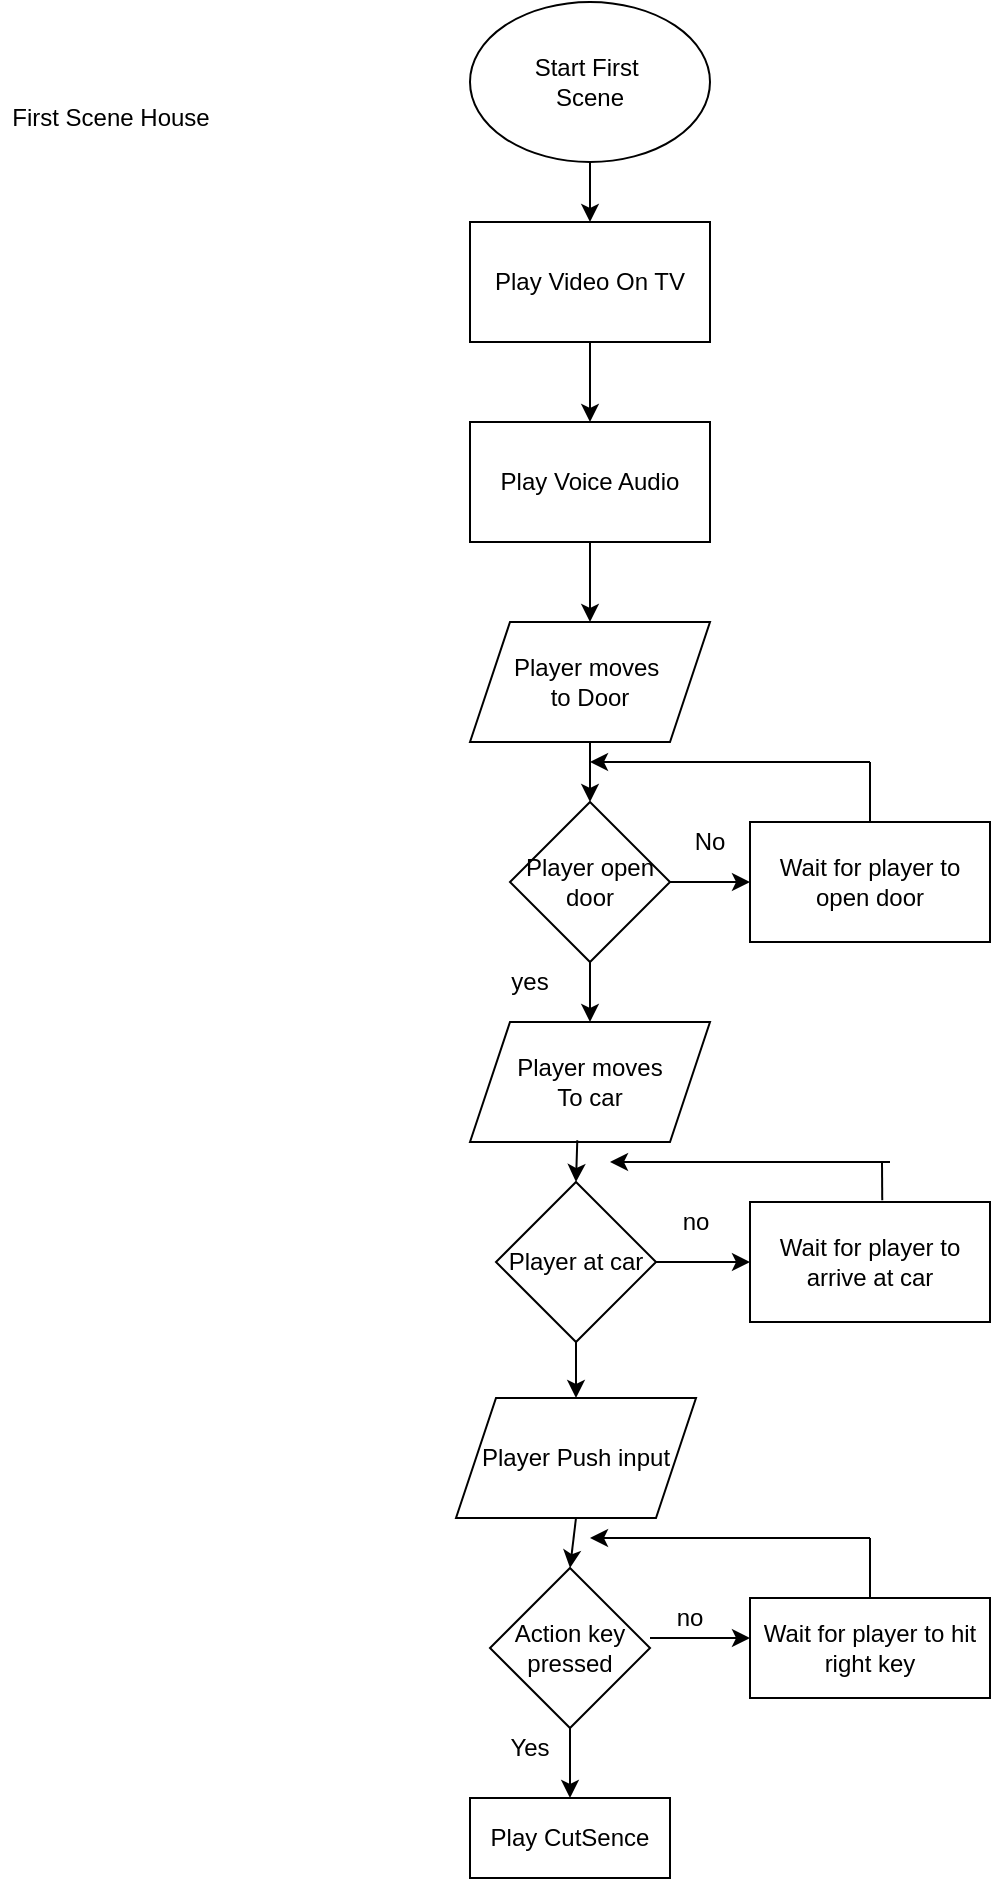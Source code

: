 <mxfile version="13.6.3" type="github">
  <diagram name="Page-1" id="c7558073-3199-34d8-9f00-42111426c3f3">
    <mxGraphModel dx="775" dy="2898" grid="1" gridSize="10" guides="1" tooltips="1" connect="1" arrows="1" fold="1" page="1" pageScale="1" pageWidth="826" pageHeight="1169" background="#ffffff" math="0" shadow="0">
      <root>
        <mxCell id="0" />
        <mxCell id="1" parent="0" />
        <mxCell id="XMxbK8WsTa2ADnXvfVdc-96" value="Start First&amp;nbsp;&lt;br&gt;Scene" style="ellipse;whiteSpace=wrap;html=1;" vertex="1" parent="1">
          <mxGeometry x="300" y="-2338" width="120" height="80" as="geometry" />
        </mxCell>
        <mxCell id="XMxbK8WsTa2ADnXvfVdc-98" value="Play Video On TV" style="rounded=0;whiteSpace=wrap;html=1;" vertex="1" parent="1">
          <mxGeometry x="300" y="-2228" width="120" height="60" as="geometry" />
        </mxCell>
        <mxCell id="XMxbK8WsTa2ADnXvfVdc-99" value="" style="endArrow=classic;html=1;exitX=0.5;exitY=1;exitDx=0;exitDy=0;" edge="1" parent="1" source="XMxbK8WsTa2ADnXvfVdc-96">
          <mxGeometry width="50" height="50" relative="1" as="geometry">
            <mxPoint x="360" y="-2258" as="sourcePoint" />
            <mxPoint x="360" y="-2228" as="targetPoint" />
          </mxGeometry>
        </mxCell>
        <mxCell id="XMxbK8WsTa2ADnXvfVdc-100" value="" style="endArrow=classic;html=1;exitX=0.5;exitY=1;exitDx=0;exitDy=0;entryX=0.5;entryY=0;entryDx=0;entryDy=0;" edge="1" parent="1" source="XMxbK8WsTa2ADnXvfVdc-98" target="XMxbK8WsTa2ADnXvfVdc-101">
          <mxGeometry width="50" height="50" relative="1" as="geometry">
            <mxPoint x="380" y="-2098" as="sourcePoint" />
            <mxPoint x="360" y="-2088" as="targetPoint" />
          </mxGeometry>
        </mxCell>
        <mxCell id="XMxbK8WsTa2ADnXvfVdc-101" value="Play Voice Audio&lt;br&gt;" style="rounded=0;whiteSpace=wrap;html=1;" vertex="1" parent="1">
          <mxGeometry x="300" y="-2128" width="120" height="60" as="geometry" />
        </mxCell>
        <mxCell id="XMxbK8WsTa2ADnXvfVdc-103" value="" style="endArrow=classic;html=1;exitX=0.5;exitY=1;exitDx=0;exitDy=0;" edge="1" parent="1" source="XMxbK8WsTa2ADnXvfVdc-101">
          <mxGeometry width="50" height="50" relative="1" as="geometry">
            <mxPoint x="380" y="-2028" as="sourcePoint" />
            <mxPoint x="360" y="-2028" as="targetPoint" />
          </mxGeometry>
        </mxCell>
        <mxCell id="XMxbK8WsTa2ADnXvfVdc-104" value="Player moves&amp;nbsp;&lt;br&gt;to Door" style="shape=parallelogram;perimeter=parallelogramPerimeter;whiteSpace=wrap;html=1;fixedSize=1;" vertex="1" parent="1">
          <mxGeometry x="300" y="-2028" width="120" height="60" as="geometry" />
        </mxCell>
        <mxCell id="XMxbK8WsTa2ADnXvfVdc-105" value="" style="endArrow=classic;html=1;exitX=0.5;exitY=1;exitDx=0;exitDy=0;" edge="1" parent="1" source="XMxbK8WsTa2ADnXvfVdc-104">
          <mxGeometry width="50" height="50" relative="1" as="geometry">
            <mxPoint x="330" y="-1918" as="sourcePoint" />
            <mxPoint x="360" y="-1938" as="targetPoint" />
          </mxGeometry>
        </mxCell>
        <mxCell id="XMxbK8WsTa2ADnXvfVdc-106" value="Player open&lt;br&gt;door" style="rhombus;whiteSpace=wrap;html=1;" vertex="1" parent="1">
          <mxGeometry x="320" y="-1938" width="80" height="80" as="geometry" />
        </mxCell>
        <mxCell id="XMxbK8WsTa2ADnXvfVdc-107" value="" style="endArrow=classic;html=1;exitX=1;exitY=0.5;exitDx=0;exitDy=0;entryX=0;entryY=0.5;entryDx=0;entryDy=0;" edge="1" parent="1" source="XMxbK8WsTa2ADnXvfVdc-106" target="XMxbK8WsTa2ADnXvfVdc-110">
          <mxGeometry width="50" height="50" relative="1" as="geometry">
            <mxPoint x="320" y="-1818" as="sourcePoint" />
            <mxPoint x="420" y="-1898" as="targetPoint" />
          </mxGeometry>
        </mxCell>
        <mxCell id="XMxbK8WsTa2ADnXvfVdc-109" value="No&lt;br&gt;" style="text;html=1;strokeColor=none;fillColor=none;align=center;verticalAlign=middle;whiteSpace=wrap;rounded=0;" vertex="1" parent="1">
          <mxGeometry x="400" y="-1928" width="40" height="20" as="geometry" />
        </mxCell>
        <mxCell id="XMxbK8WsTa2ADnXvfVdc-110" value="Wait for player to open door&lt;br&gt;" style="rounded=0;whiteSpace=wrap;html=1;" vertex="1" parent="1">
          <mxGeometry x="440" y="-1928" width="120" height="60" as="geometry" />
        </mxCell>
        <mxCell id="XMxbK8WsTa2ADnXvfVdc-112" value="" style="endArrow=none;html=1;exitX=0.5;exitY=0;exitDx=0;exitDy=0;" edge="1" parent="1" source="XMxbK8WsTa2ADnXvfVdc-110">
          <mxGeometry width="50" height="50" relative="1" as="geometry">
            <mxPoint x="380" y="-1978" as="sourcePoint" />
            <mxPoint x="500" y="-1958" as="targetPoint" />
          </mxGeometry>
        </mxCell>
        <mxCell id="XMxbK8WsTa2ADnXvfVdc-113" value="" style="endArrow=classic;html=1;" edge="1" parent="1">
          <mxGeometry width="50" height="50" relative="1" as="geometry">
            <mxPoint x="500" y="-1958" as="sourcePoint" />
            <mxPoint x="360" y="-1958" as="targetPoint" />
          </mxGeometry>
        </mxCell>
        <mxCell id="XMxbK8WsTa2ADnXvfVdc-114" value="" style="endArrow=classic;html=1;exitX=0.5;exitY=1;exitDx=0;exitDy=0;" edge="1" parent="1" source="XMxbK8WsTa2ADnXvfVdc-106">
          <mxGeometry width="50" height="50" relative="1" as="geometry">
            <mxPoint x="340" y="-1808" as="sourcePoint" />
            <mxPoint x="360" y="-1828" as="targetPoint" />
          </mxGeometry>
        </mxCell>
        <mxCell id="XMxbK8WsTa2ADnXvfVdc-115" value="yes" style="text;html=1;strokeColor=none;fillColor=none;align=center;verticalAlign=middle;whiteSpace=wrap;rounded=0;" vertex="1" parent="1">
          <mxGeometry x="310" y="-1858" width="40" height="20" as="geometry" />
        </mxCell>
        <mxCell id="XMxbK8WsTa2ADnXvfVdc-116" value="Player moves&lt;br&gt;To car&lt;br&gt;" style="shape=parallelogram;perimeter=parallelogramPerimeter;whiteSpace=wrap;html=1;fixedSize=1;" vertex="1" parent="1">
          <mxGeometry x="300" y="-1828" width="120" height="60" as="geometry" />
        </mxCell>
        <mxCell id="XMxbK8WsTa2ADnXvfVdc-117" value="Player at car&lt;br&gt;" style="rhombus;whiteSpace=wrap;html=1;" vertex="1" parent="1">
          <mxGeometry x="313" y="-1748" width="80" height="80" as="geometry" />
        </mxCell>
        <mxCell id="XMxbK8WsTa2ADnXvfVdc-118" value="" style="endArrow=classic;html=1;exitX=0.447;exitY=0.986;exitDx=0;exitDy=0;exitPerimeter=0;entryX=0.5;entryY=0;entryDx=0;entryDy=0;" edge="1" parent="1" source="XMxbK8WsTa2ADnXvfVdc-116" target="XMxbK8WsTa2ADnXvfVdc-117">
          <mxGeometry width="50" height="50" relative="1" as="geometry">
            <mxPoint x="350" y="-1718" as="sourcePoint" />
            <mxPoint x="400" y="-1768" as="targetPoint" />
          </mxGeometry>
        </mxCell>
        <mxCell id="XMxbK8WsTa2ADnXvfVdc-119" value="no&lt;br&gt;" style="text;html=1;strokeColor=none;fillColor=none;align=center;verticalAlign=middle;whiteSpace=wrap;rounded=0;" vertex="1" parent="1">
          <mxGeometry x="393" y="-1738" width="40" height="20" as="geometry" />
        </mxCell>
        <mxCell id="XMxbK8WsTa2ADnXvfVdc-120" value="" style="endArrow=classic;html=1;exitX=1;exitY=0.5;exitDx=0;exitDy=0;" edge="1" parent="1" source="XMxbK8WsTa2ADnXvfVdc-117">
          <mxGeometry width="50" height="50" relative="1" as="geometry">
            <mxPoint x="400" y="-1668" as="sourcePoint" />
            <mxPoint x="440" y="-1708" as="targetPoint" />
          </mxGeometry>
        </mxCell>
        <mxCell id="XMxbK8WsTa2ADnXvfVdc-121" value="Wait for player to arrive at car" style="rounded=0;whiteSpace=wrap;html=1;" vertex="1" parent="1">
          <mxGeometry x="440" y="-1738" width="120" height="60" as="geometry" />
        </mxCell>
        <mxCell id="XMxbK8WsTa2ADnXvfVdc-122" value="" style="endArrow=none;html=1;exitX=0.551;exitY=-0.014;exitDx=0;exitDy=0;exitPerimeter=0;" edge="1" parent="1" source="XMxbK8WsTa2ADnXvfVdc-121">
          <mxGeometry width="50" height="50" relative="1" as="geometry">
            <mxPoint x="380" y="-1678" as="sourcePoint" />
            <mxPoint x="506" y="-1758" as="targetPoint" />
          </mxGeometry>
        </mxCell>
        <mxCell id="XMxbK8WsTa2ADnXvfVdc-123" value="" style="endArrow=classic;html=1;" edge="1" parent="1">
          <mxGeometry width="50" height="50" relative="1" as="geometry">
            <mxPoint x="510" y="-1758" as="sourcePoint" />
            <mxPoint x="370" y="-1758" as="targetPoint" />
          </mxGeometry>
        </mxCell>
        <mxCell id="XMxbK8WsTa2ADnXvfVdc-124" value="First Scene House&lt;br&gt;" style="text;html=1;align=center;verticalAlign=middle;resizable=0;points=[];autosize=1;" vertex="1" parent="1">
          <mxGeometry x="65" y="-2290" width="110" height="20" as="geometry" />
        </mxCell>
        <mxCell id="XMxbK8WsTa2ADnXvfVdc-125" value="" style="endArrow=classic;html=1;exitX=0.5;exitY=1;exitDx=0;exitDy=0;" edge="1" parent="1" source="XMxbK8WsTa2ADnXvfVdc-117">
          <mxGeometry width="50" height="50" relative="1" as="geometry">
            <mxPoint x="410" y="-1770" as="sourcePoint" />
            <mxPoint x="353" y="-1640" as="targetPoint" />
          </mxGeometry>
        </mxCell>
        <mxCell id="XMxbK8WsTa2ADnXvfVdc-127" value="Player Push input&lt;br&gt;" style="shape=parallelogram;perimeter=parallelogramPerimeter;whiteSpace=wrap;html=1;fixedSize=1;" vertex="1" parent="1">
          <mxGeometry x="293" y="-1640" width="120" height="60" as="geometry" />
        </mxCell>
        <mxCell id="XMxbK8WsTa2ADnXvfVdc-128" value="Action key pressed&lt;br&gt;" style="rhombus;whiteSpace=wrap;html=1;" vertex="1" parent="1">
          <mxGeometry x="310" y="-1555" width="80" height="80" as="geometry" />
        </mxCell>
        <mxCell id="XMxbK8WsTa2ADnXvfVdc-129" value="" style="endArrow=classic;html=1;exitX=0.5;exitY=1;exitDx=0;exitDy=0;entryX=0.5;entryY=0;entryDx=0;entryDy=0;" edge="1" parent="1" source="XMxbK8WsTa2ADnXvfVdc-127" target="XMxbK8WsTa2ADnXvfVdc-128">
          <mxGeometry width="50" height="50" relative="1" as="geometry">
            <mxPoint x="340" y="-1530" as="sourcePoint" />
            <mxPoint x="350" y="-1560" as="targetPoint" />
          </mxGeometry>
        </mxCell>
        <mxCell id="XMxbK8WsTa2ADnXvfVdc-130" value="no&lt;br&gt;" style="text;html=1;strokeColor=none;fillColor=none;align=center;verticalAlign=middle;whiteSpace=wrap;rounded=0;" vertex="1" parent="1">
          <mxGeometry x="390" y="-1540" width="40" height="20" as="geometry" />
        </mxCell>
        <mxCell id="XMxbK8WsTa2ADnXvfVdc-131" value="" style="endArrow=classic;html=1;exitX=0;exitY=1;exitDx=0;exitDy=0;" edge="1" parent="1" source="XMxbK8WsTa2ADnXvfVdc-130">
          <mxGeometry width="50" height="50" relative="1" as="geometry">
            <mxPoint x="400" y="-1470" as="sourcePoint" />
            <mxPoint x="440" y="-1520" as="targetPoint" />
          </mxGeometry>
        </mxCell>
        <mxCell id="XMxbK8WsTa2ADnXvfVdc-132" value="Wait for player to hit right key" style="rounded=0;whiteSpace=wrap;html=1;" vertex="1" parent="1">
          <mxGeometry x="440" y="-1540" width="120" height="50" as="geometry" />
        </mxCell>
        <mxCell id="XMxbK8WsTa2ADnXvfVdc-133" value="" style="endArrow=none;html=1;exitX=0.5;exitY=0;exitDx=0;exitDy=0;" edge="1" parent="1" source="XMxbK8WsTa2ADnXvfVdc-132">
          <mxGeometry width="50" height="50" relative="1" as="geometry">
            <mxPoint x="470" y="-1540" as="sourcePoint" />
            <mxPoint x="500" y="-1570" as="targetPoint" />
          </mxGeometry>
        </mxCell>
        <mxCell id="XMxbK8WsTa2ADnXvfVdc-134" value="" style="endArrow=classic;html=1;" edge="1" parent="1">
          <mxGeometry width="50" height="50" relative="1" as="geometry">
            <mxPoint x="500" y="-1570" as="sourcePoint" />
            <mxPoint x="360" y="-1570" as="targetPoint" />
          </mxGeometry>
        </mxCell>
        <mxCell id="XMxbK8WsTa2ADnXvfVdc-135" value="Yes" style="text;html=1;strokeColor=none;fillColor=none;align=center;verticalAlign=middle;whiteSpace=wrap;rounded=0;" vertex="1" parent="1">
          <mxGeometry x="310" y="-1475" width="40" height="20" as="geometry" />
        </mxCell>
        <mxCell id="XMxbK8WsTa2ADnXvfVdc-136" value="" style="endArrow=classic;html=1;" edge="1" parent="1">
          <mxGeometry width="50" height="50" relative="1" as="geometry">
            <mxPoint x="350" y="-1475" as="sourcePoint" />
            <mxPoint x="350" y="-1440" as="targetPoint" />
          </mxGeometry>
        </mxCell>
        <mxCell id="XMxbK8WsTa2ADnXvfVdc-137" value="Play CutSence&lt;br&gt;" style="rounded=0;whiteSpace=wrap;html=1;" vertex="1" parent="1">
          <mxGeometry x="300" y="-1440" width="100" height="40" as="geometry" />
        </mxCell>
      </root>
    </mxGraphModel>
  </diagram>
</mxfile>
